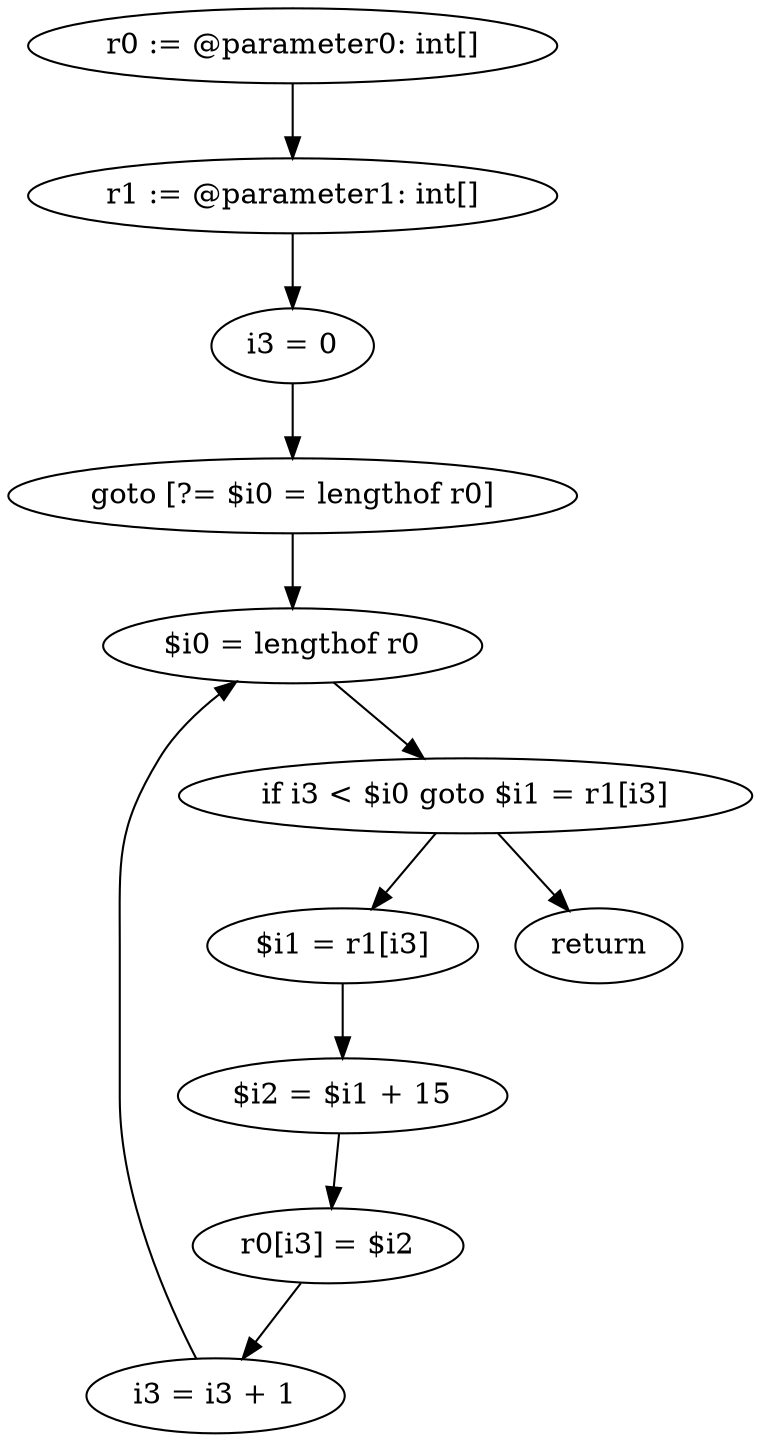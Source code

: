 digraph "unitGraph" {
    "r0 := @parameter0: int[]"
    "r1 := @parameter1: int[]"
    "i3 = 0"
    "goto [?= $i0 = lengthof r0]"
    "$i1 = r1[i3]"
    "$i2 = $i1 + 15"
    "r0[i3] = $i2"
    "i3 = i3 + 1"
    "$i0 = lengthof r0"
    "if i3 < $i0 goto $i1 = r1[i3]"
    "return"
    "r0 := @parameter0: int[]"->"r1 := @parameter1: int[]";
    "r1 := @parameter1: int[]"->"i3 = 0";
    "i3 = 0"->"goto [?= $i0 = lengthof r0]";
    "goto [?= $i0 = lengthof r0]"->"$i0 = lengthof r0";
    "$i1 = r1[i3]"->"$i2 = $i1 + 15";
    "$i2 = $i1 + 15"->"r0[i3] = $i2";
    "r0[i3] = $i2"->"i3 = i3 + 1";
    "i3 = i3 + 1"->"$i0 = lengthof r0";
    "$i0 = lengthof r0"->"if i3 < $i0 goto $i1 = r1[i3]";
    "if i3 < $i0 goto $i1 = r1[i3]"->"return";
    "if i3 < $i0 goto $i1 = r1[i3]"->"$i1 = r1[i3]";
}
